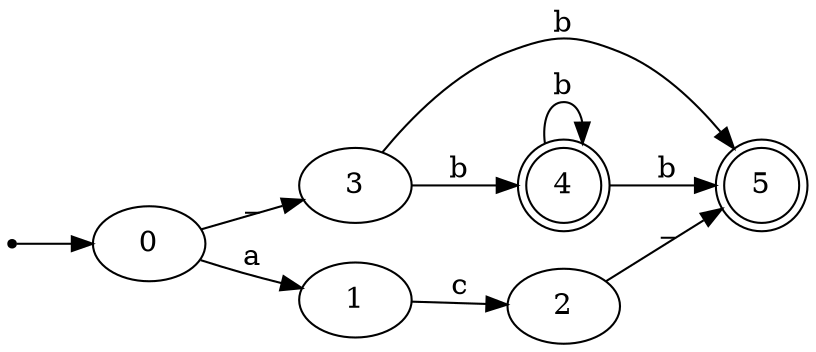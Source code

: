 digraph{
rankdir=LR;
inic[shape=point];
inic->0;
0->3 [label="_"];
0->1 [label="a"];
1->2 [label="c"];
2->5 [label="_"];
3->4 [label="b"];
3->5 [label="b"];
4->4 [label="b"];
4->5 [label="b"];
5[shape=doublecircle];
4[shape=doublecircle];
}
